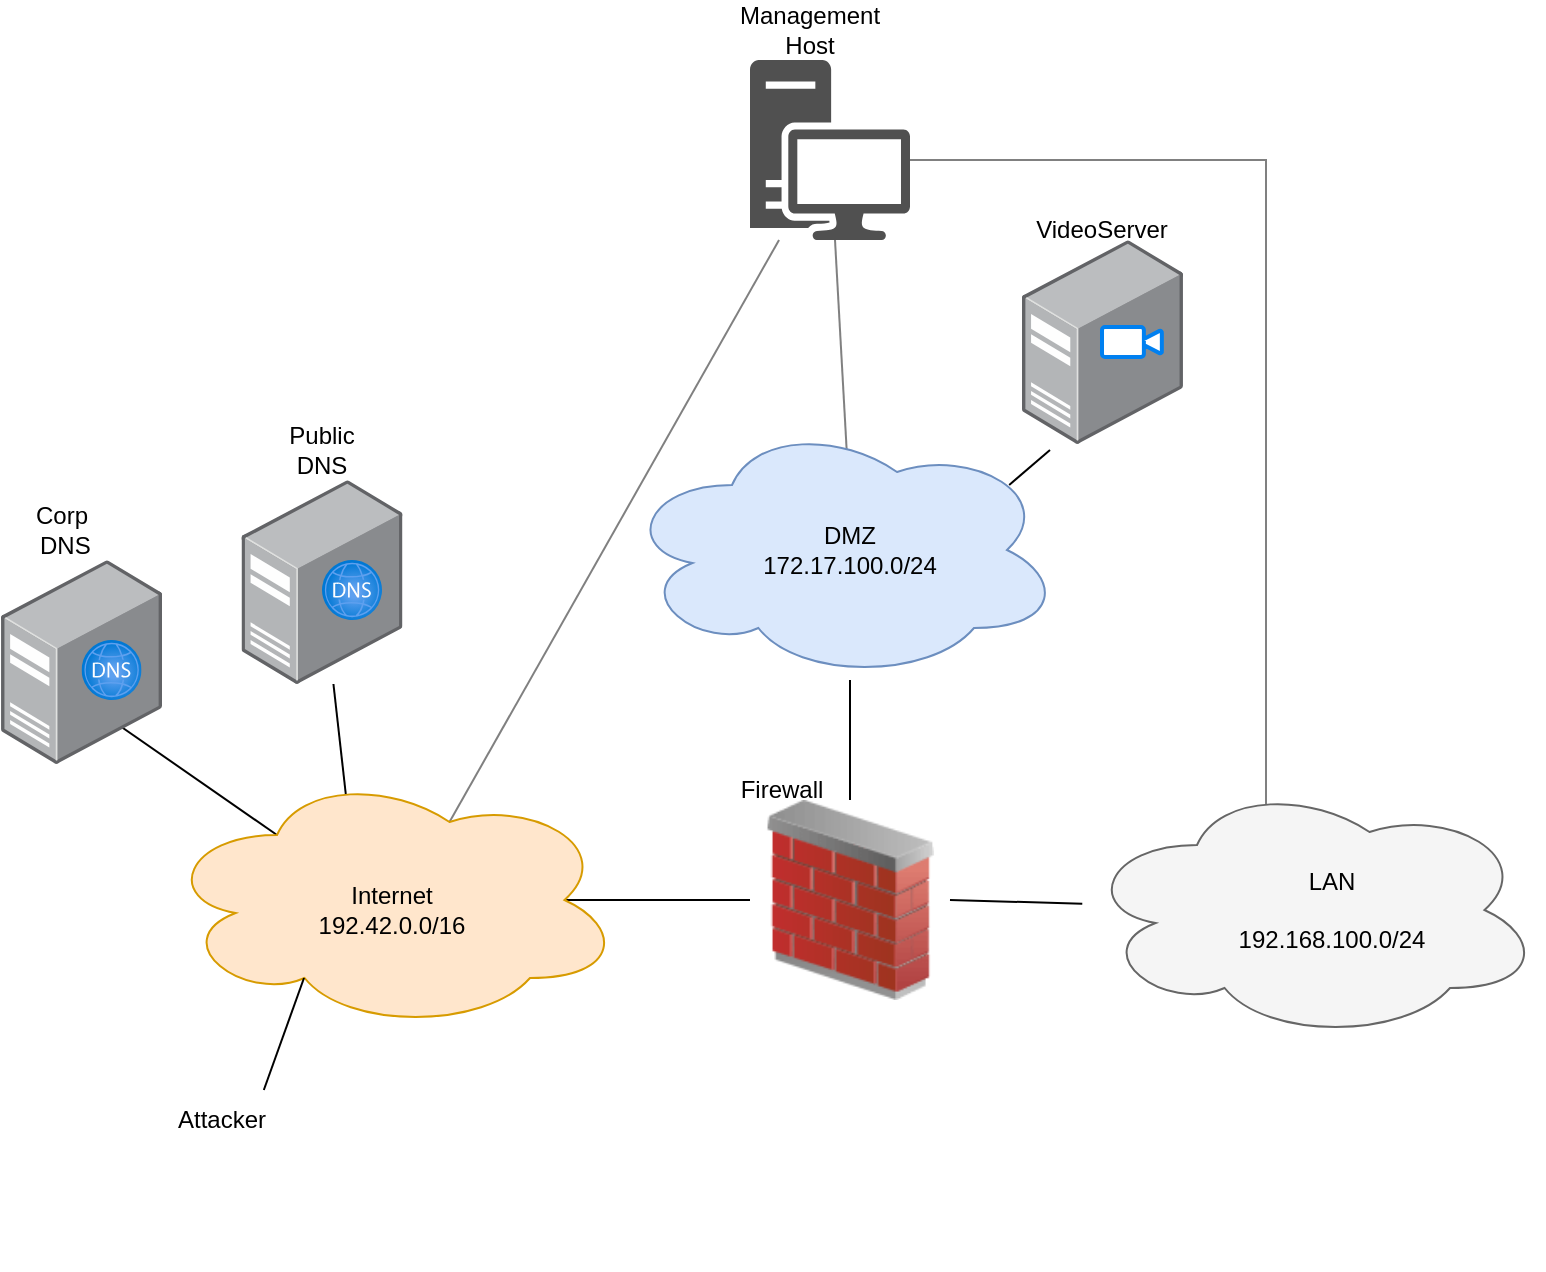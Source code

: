 <mxfile version="21.3.7" type="device">
  <diagram name="Page-1" id="gUWhoODglxjBxta9EbK4">
    <mxGraphModel dx="2897" dy="2285" grid="1" gridSize="10" guides="1" tooltips="1" connect="1" arrows="1" fold="1" page="1" pageScale="1" pageWidth="827" pageHeight="1169" math="0" shadow="0">
      <root>
        <mxCell id="0" />
        <mxCell id="1" parent="0" />
        <mxCell id="ZttpDixC8CZAMg3ueifD-7" style="rounded=0;orthogonalLoop=1;jettySize=auto;html=1;exitX=1;exitY=0.5;exitDx=0;exitDy=0;endArrow=none;endFill=0;" edge="1" parent="1" source="ZttpDixC8CZAMg3ueifD-1" target="ZttpDixC8CZAMg3ueifD-4">
          <mxGeometry relative="1" as="geometry" />
        </mxCell>
        <mxCell id="ZttpDixC8CZAMg3ueifD-8" style="edgeStyle=orthogonalEdgeStyle;rounded=0;orthogonalLoop=1;jettySize=auto;html=1;exitX=0.5;exitY=0;exitDx=0;exitDy=0;endArrow=none;endFill=0;" edge="1" parent="1" source="ZttpDixC8CZAMg3ueifD-1">
          <mxGeometry relative="1" as="geometry">
            <mxPoint x="414" y="290" as="targetPoint" />
          </mxGeometry>
        </mxCell>
        <mxCell id="ZttpDixC8CZAMg3ueifD-1" value="" style="image;html=1;image=img/lib/clip_art/networking/Firewall_02_128x128.png;direction=east;flipH=1;" vertex="1" parent="1">
          <mxGeometry x="364" y="350" width="100" height="100" as="geometry" />
        </mxCell>
        <mxCell id="ZttpDixC8CZAMg3ueifD-5" style="edgeStyle=orthogonalEdgeStyle;rounded=0;orthogonalLoop=1;jettySize=auto;html=1;exitX=0.875;exitY=0.5;exitDx=0;exitDy=0;exitPerimeter=0;endArrow=none;endFill=0;" edge="1" parent="1" source="ZttpDixC8CZAMg3ueifD-2" target="ZttpDixC8CZAMg3ueifD-1">
          <mxGeometry relative="1" as="geometry" />
        </mxCell>
        <mxCell id="ZttpDixC8CZAMg3ueifD-11" style="rounded=0;orthogonalLoop=1;jettySize=auto;html=1;exitX=0.4;exitY=0.1;exitDx=0;exitDy=0;exitPerimeter=0;endArrow=none;endFill=0;" edge="1" parent="1" source="ZttpDixC8CZAMg3ueifD-2" target="ZttpDixC8CZAMg3ueifD-9">
          <mxGeometry relative="1" as="geometry" />
        </mxCell>
        <mxCell id="ZttpDixC8CZAMg3ueifD-33" style="rounded=0;orthogonalLoop=1;jettySize=auto;html=1;exitX=0.625;exitY=0.2;exitDx=0;exitDy=0;exitPerimeter=0;strokeColor=none;" edge="1" parent="1" source="ZttpDixC8CZAMg3ueifD-2" target="ZttpDixC8CZAMg3ueifD-32">
          <mxGeometry relative="1" as="geometry" />
        </mxCell>
        <mxCell id="ZttpDixC8CZAMg3ueifD-34" style="rounded=0;orthogonalLoop=1;jettySize=auto;html=1;exitX=0.625;exitY=0.2;exitDx=0;exitDy=0;exitPerimeter=0;endArrow=none;endFill=0;strokeColor=#808080;" edge="1" parent="1" source="ZttpDixC8CZAMg3ueifD-2" target="ZttpDixC8CZAMg3ueifD-32">
          <mxGeometry relative="1" as="geometry" />
        </mxCell>
        <mxCell id="ZttpDixC8CZAMg3ueifD-42" style="rounded=0;orthogonalLoop=1;jettySize=auto;html=1;exitX=0.25;exitY=0.25;exitDx=0;exitDy=0;exitPerimeter=0;entryX=-0.126;entryY=0.9;entryDx=0;entryDy=0;entryPerimeter=0;" edge="1" parent="1" source="ZttpDixC8CZAMg3ueifD-2" target="ZttpDixC8CZAMg3ueifD-39">
          <mxGeometry relative="1" as="geometry" />
        </mxCell>
        <mxCell id="ZttpDixC8CZAMg3ueifD-2" value="" style="ellipse;shape=cloud;whiteSpace=wrap;html=1;fillColor=#ffe6cc;strokeColor=#d79b00;" vertex="1" parent="1">
          <mxGeometry x="70" y="335" width="230" height="130" as="geometry" />
        </mxCell>
        <mxCell id="ZttpDixC8CZAMg3ueifD-36" style="rounded=0;orthogonalLoop=1;jettySize=auto;html=1;exitX=0.5;exitY=0;exitDx=0;exitDy=0;endArrow=none;endFill=0;strokeColor=#808080;" edge="1" parent="1" source="ZttpDixC8CZAMg3ueifD-15" target="ZttpDixC8CZAMg3ueifD-32">
          <mxGeometry relative="1" as="geometry" />
        </mxCell>
        <mxCell id="ZttpDixC8CZAMg3ueifD-46" style="rounded=0;orthogonalLoop=1;jettySize=auto;html=1;exitX=0.88;exitY=0.25;exitDx=0;exitDy=0;exitPerimeter=0;entryX=0.174;entryY=1.029;entryDx=0;entryDy=0;entryPerimeter=0;endArrow=none;endFill=0;" edge="1" parent="1" source="ZttpDixC8CZAMg3ueifD-3" target="ZttpDixC8CZAMg3ueifD-44">
          <mxGeometry relative="1" as="geometry" />
        </mxCell>
        <mxCell id="ZttpDixC8CZAMg3ueifD-3" value="" style="ellipse;shape=cloud;whiteSpace=wrap;html=1;fillColor=#dae8fc;strokeColor=#6c8ebf;" vertex="1" parent="1">
          <mxGeometry x="300" y="160" width="220" height="130" as="geometry" />
        </mxCell>
        <mxCell id="ZttpDixC8CZAMg3ueifD-43" style="edgeStyle=orthogonalEdgeStyle;rounded=0;orthogonalLoop=1;jettySize=auto;html=1;exitX=0.4;exitY=0.1;exitDx=0;exitDy=0;exitPerimeter=0;endArrow=none;endFill=0;strokeColor=#808080;" edge="1" parent="1" source="ZttpDixC8CZAMg3ueifD-4" target="ZttpDixC8CZAMg3ueifD-32">
          <mxGeometry relative="1" as="geometry">
            <Array as="points">
              <mxPoint x="622" y="30" />
            </Array>
          </mxGeometry>
        </mxCell>
        <mxCell id="ZttpDixC8CZAMg3ueifD-4" value="" style="ellipse;shape=cloud;whiteSpace=wrap;html=1;fillColor=#f5f5f5;fontColor=#333333;strokeColor=#666666;" vertex="1" parent="1">
          <mxGeometry x="530" y="340" width="230" height="130" as="geometry" />
        </mxCell>
        <mxCell id="ZttpDixC8CZAMg3ueifD-9" value="" style="image;points=[];aspect=fixed;html=1;align=center;shadow=0;dashed=0;image=img/lib/allied_telesis/computer_and_terminals/Server_Desktop.svg;" vertex="1" parent="1">
          <mxGeometry x="109.76" y="190" width="80.47" height="102" as="geometry" />
        </mxCell>
        <mxCell id="ZttpDixC8CZAMg3ueifD-10" value="" style="image;aspect=fixed;html=1;points=[];align=center;fontSize=12;image=img/lib/azure2/networking/DNS_Zones.svg;" vertex="1" parent="1">
          <mxGeometry x="150" y="230" width="30" height="30" as="geometry" />
        </mxCell>
        <mxCell id="ZttpDixC8CZAMg3ueifD-14" value="&lt;div&gt;Internet&lt;/div&gt;&lt;div&gt;192.42.0.0/16&lt;/div&gt;" style="text;strokeColor=none;align=center;fillColor=none;html=1;verticalAlign=middle;whiteSpace=wrap;rounded=0;" vertex="1" parent="1">
          <mxGeometry x="140" y="385" width="90" height="40" as="geometry" />
        </mxCell>
        <mxCell id="ZttpDixC8CZAMg3ueifD-15" value="&lt;div&gt;DMZ&lt;br&gt;    172.17.100.0/24&lt;/div&gt;" style="text;strokeColor=none;align=center;fillColor=none;html=1;verticalAlign=middle;whiteSpace=wrap;rounded=0;" vertex="1" parent="1">
          <mxGeometry x="369" y="205" width="90" height="40" as="geometry" />
        </mxCell>
        <mxCell id="ZttpDixC8CZAMg3ueifD-16" value="LAN&lt;br&gt;    &lt;br/&gt;    192.168.100.0/24" style="text;strokeColor=none;align=center;fillColor=none;html=1;verticalAlign=middle;whiteSpace=wrap;rounded=0;" vertex="1" parent="1">
          <mxGeometry x="610" y="385" width="90" height="40" as="geometry" />
        </mxCell>
        <mxCell id="ZttpDixC8CZAMg3ueifD-17" value="Public DNS" style="text;strokeColor=none;align=center;fillColor=none;html=1;verticalAlign=middle;whiteSpace=wrap;rounded=0;" vertex="1" parent="1">
          <mxGeometry x="120" y="160" width="60" height="30" as="geometry" />
        </mxCell>
        <mxCell id="ZttpDixC8CZAMg3ueifD-18" value="Firewall" style="text;strokeColor=none;align=center;fillColor=none;html=1;verticalAlign=middle;whiteSpace=wrap;rounded=0;" vertex="1" parent="1">
          <mxGeometry x="350" y="330" width="60" height="30" as="geometry" />
        </mxCell>
        <mxCell id="ZttpDixC8CZAMg3ueifD-19" value="" style="shape=image;html=1;verticalAlign=top;verticalLabelPosition=bottom;labelBackgroundColor=#ffffff;imageAspect=0;aspect=fixed;image=https://cdn4.iconfinder.com/data/icons/crime-and-security-24/64/57-128.png" vertex="1" parent="1">
          <mxGeometry x="390" y="385" width="40" height="40" as="geometry" />
        </mxCell>
        <mxCell id="ZttpDixC8CZAMg3ueifD-28" style="rounded=0;orthogonalLoop=1;jettySize=auto;html=1;exitX=0.31;exitY=0.8;exitDx=0;exitDy=0;exitPerimeter=0;endArrow=none;endFill=0;" edge="1" parent="1" target="ZttpDixC8CZAMg3ueifD-29">
          <mxGeometry relative="1" as="geometry">
            <mxPoint x="141" y="439" as="sourcePoint" />
          </mxGeometry>
        </mxCell>
        <mxCell id="ZttpDixC8CZAMg3ueifD-29" value="" style="shape=image;html=1;verticalAlign=top;verticalLabelPosition=bottom;labelBackgroundColor=#ffffff;imageAspect=0;aspect=fixed;image=https://cdn0.iconfinder.com/data/icons/kameleon-free-pack/110/Hacker-128.png" vertex="1" parent="1">
          <mxGeometry x="59.77" y="495" width="90" height="90" as="geometry" />
        </mxCell>
        <mxCell id="ZttpDixC8CZAMg3ueifD-30" value="Attacker" style="text;strokeColor=none;align=center;fillColor=none;html=1;verticalAlign=middle;whiteSpace=wrap;rounded=0;" vertex="1" parent="1">
          <mxGeometry x="69.77" y="495" width="60" height="30" as="geometry" />
        </mxCell>
        <mxCell id="ZttpDixC8CZAMg3ueifD-32" value="" style="sketch=0;pointerEvents=1;shadow=0;dashed=0;html=1;strokeColor=none;fillColor=#505050;labelPosition=center;verticalLabelPosition=bottom;verticalAlign=top;outlineConnect=0;align=center;shape=mxgraph.office.devices.workstation;" vertex="1" parent="1">
          <mxGeometry x="364" y="-20" width="80" height="90" as="geometry" />
        </mxCell>
        <mxCell id="ZttpDixC8CZAMg3ueifD-37" value="&lt;div&gt;Management&lt;/div&gt;&lt;div&gt;Host&lt;br&gt;&lt;/div&gt;" style="text;html=1;strokeColor=none;fillColor=none;align=center;verticalAlign=middle;whiteSpace=wrap;rounded=0;" vertex="1" parent="1">
          <mxGeometry x="364" y="-50" width="60" height="30" as="geometry" />
        </mxCell>
        <mxCell id="ZttpDixC8CZAMg3ueifD-38" value="" style="image;points=[];aspect=fixed;html=1;align=center;shadow=0;dashed=0;image=img/lib/allied_telesis/computer_and_terminals/Server_Desktop.svg;" vertex="1" parent="1">
          <mxGeometry x="-10.47" y="230" width="80.47" height="102" as="geometry" />
        </mxCell>
        <mxCell id="ZttpDixC8CZAMg3ueifD-39" value="" style="image;aspect=fixed;html=1;points=[];align=center;fontSize=12;image=img/lib/azure2/networking/DNS_Zones.svg;" vertex="1" parent="1">
          <mxGeometry x="29.77" y="270" width="30" height="30" as="geometry" />
        </mxCell>
        <mxCell id="ZttpDixC8CZAMg3ueifD-40" value="&lt;div&gt;Corp&lt;/div&gt;&lt;div&gt;&amp;nbsp;DNS&lt;/div&gt;" style="text;strokeColor=none;align=center;fillColor=none;html=1;verticalAlign=middle;whiteSpace=wrap;rounded=0;" vertex="1" parent="1">
          <mxGeometry x="-10" y="200" width="60" height="30" as="geometry" />
        </mxCell>
        <mxCell id="ZttpDixC8CZAMg3ueifD-44" value="" style="image;points=[];aspect=fixed;html=1;align=center;shadow=0;dashed=0;image=img/lib/allied_telesis/computer_and_terminals/Server_Desktop.svg;" vertex="1" parent="1">
          <mxGeometry x="500.0" y="70" width="80.47" height="102" as="geometry" />
        </mxCell>
        <mxCell id="ZttpDixC8CZAMg3ueifD-45" value="" style="html=1;verticalLabelPosition=bottom;align=center;labelBackgroundColor=#ffffff;verticalAlign=top;strokeWidth=2;strokeColor=#0080F0;shadow=0;dashed=0;shape=mxgraph.ios7.icons.video_conversation;" vertex="1" parent="1">
          <mxGeometry x="540" y="113.5" width="30" height="15" as="geometry" />
        </mxCell>
        <mxCell id="ZttpDixC8CZAMg3ueifD-47" value="VideoServer" style="text;strokeColor=none;align=center;fillColor=none;html=1;verticalAlign=middle;whiteSpace=wrap;rounded=0;" vertex="1" parent="1">
          <mxGeometry x="510.24" y="50" width="60" height="30" as="geometry" />
        </mxCell>
      </root>
    </mxGraphModel>
  </diagram>
</mxfile>

